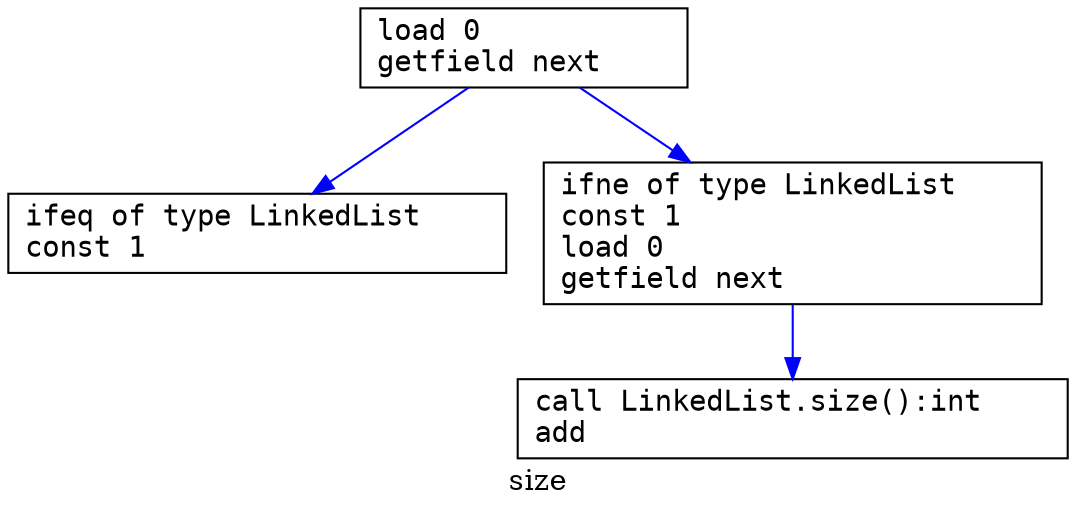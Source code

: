 digraph size {
  label="size";
  node [shape=box];
  node [shape=box fontname="monospace"];
  edge [color=blue];
  size_block1 [label="load 0           \lgetfield next    \l"];
  size_block2 [label="ifeq of type LinkedList    \lconst 1                    \l"];
  size_block3 [label="ifne of type LinkedList    \lconst 1                    \lload 0                     \lgetfield next              \l"];
  size_block4 [label="call LinkedList.size():int    \ladd                           \l"];
  size_block1 -> size_block2;
  size_block1 -> size_block3;
  size_block3 -> size_block4;
}
